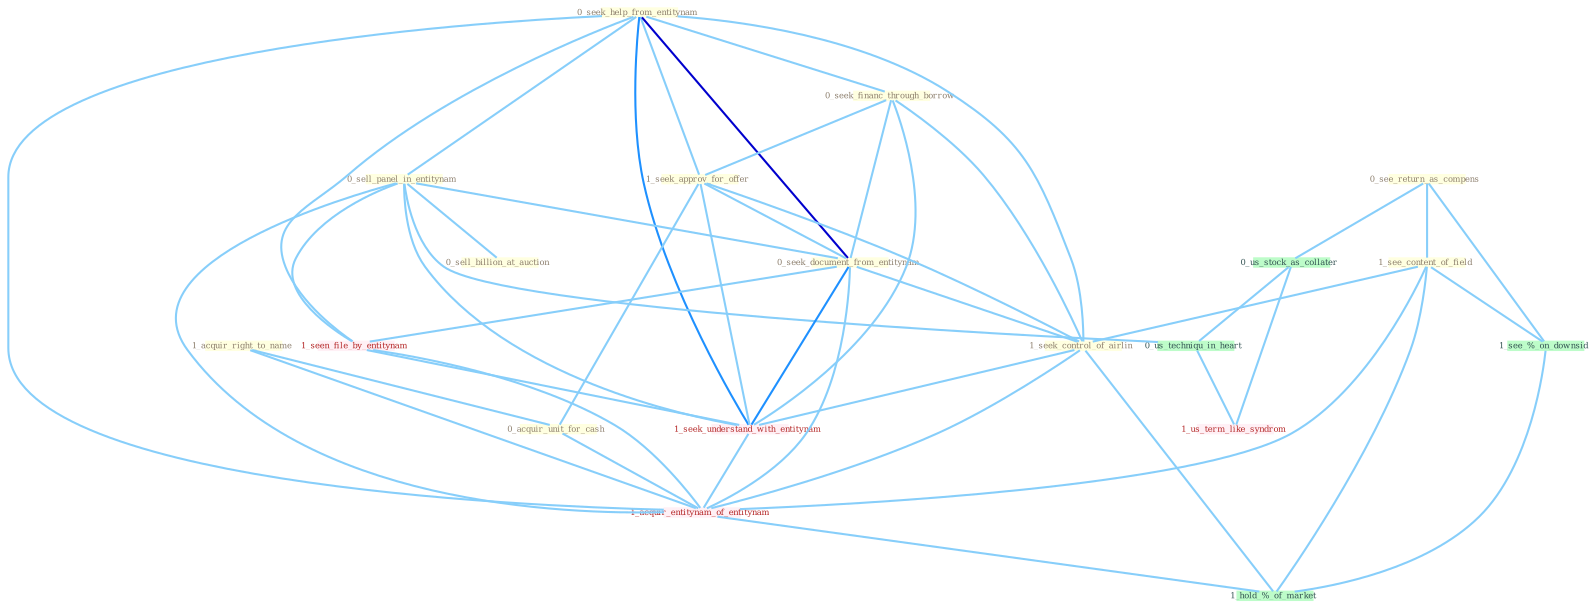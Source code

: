Graph G{ 
    node
    [shape=polygon,style=filled,width=.5,height=.06,color="#BDFCC9",fixedsize=true,fontsize=4,
    fontcolor="#2f4f4f"];
    {node
    [color="#ffffe0", fontcolor="#8b7d6b"] "0_seek_help_from_entitynam " "0_see_return_as_compens " "0_seek_financ_through_borrow " "0_sell_panel_in_entitynam " "1_seek_approv_for_offer " "1_acquir_right_to_name " "0_acquir_unit_for_cash " "1_see_content_of_field " "0_seek_document_from_entitynam " "1_seek_control_of_airlin " "0_sell_billion_at_auction "}
{node [color="#fff0f5", fontcolor="#b22222"] "1_seen_file_by_entitynam " "1_seek_understand_with_entitynam " "1_acquir_entitynam_of_entitynam " "1_us_term_like_syndrom "}
edge [color="#B0E2FF"];

	"0_seek_help_from_entitynam " -- "0_seek_financ_through_borrow " [w="1", color="#87cefa" ];
	"0_seek_help_from_entitynam " -- "0_sell_panel_in_entitynam " [w="1", color="#87cefa" ];
	"0_seek_help_from_entitynam " -- "1_seek_approv_for_offer " [w="1", color="#87cefa" ];
	"0_seek_help_from_entitynam " -- "0_seek_document_from_entitynam " [w="3", color="#0000cd" , len=0.6];
	"0_seek_help_from_entitynam " -- "1_seek_control_of_airlin " [w="1", color="#87cefa" ];
	"0_seek_help_from_entitynam " -- "1_seen_file_by_entitynam " [w="1", color="#87cefa" ];
	"0_seek_help_from_entitynam " -- "1_seek_understand_with_entitynam " [w="2", color="#1e90ff" , len=0.8];
	"0_seek_help_from_entitynam " -- "1_acquir_entitynam_of_entitynam " [w="1", color="#87cefa" ];
	"0_see_return_as_compens " -- "1_see_content_of_field " [w="1", color="#87cefa" ];
	"0_see_return_as_compens " -- "0_us_stock_as_collater " [w="1", color="#87cefa" ];
	"0_see_return_as_compens " -- "1_see_%_on_downsid " [w="1", color="#87cefa" ];
	"0_seek_financ_through_borrow " -- "1_seek_approv_for_offer " [w="1", color="#87cefa" ];
	"0_seek_financ_through_borrow " -- "0_seek_document_from_entitynam " [w="1", color="#87cefa" ];
	"0_seek_financ_through_borrow " -- "1_seek_control_of_airlin " [w="1", color="#87cefa" ];
	"0_seek_financ_through_borrow " -- "1_seek_understand_with_entitynam " [w="1", color="#87cefa" ];
	"0_sell_panel_in_entitynam " -- "0_seek_document_from_entitynam " [w="1", color="#87cefa" ];
	"0_sell_panel_in_entitynam " -- "0_sell_billion_at_auction " [w="1", color="#87cefa" ];
	"0_sell_panel_in_entitynam " -- "1_seen_file_by_entitynam " [w="1", color="#87cefa" ];
	"0_sell_panel_in_entitynam " -- "1_seek_understand_with_entitynam " [w="1", color="#87cefa" ];
	"0_sell_panel_in_entitynam " -- "1_acquir_entitynam_of_entitynam " [w="1", color="#87cefa" ];
	"0_sell_panel_in_entitynam " -- "0_us_techniqu_in_heart " [w="1", color="#87cefa" ];
	"1_seek_approv_for_offer " -- "0_acquir_unit_for_cash " [w="1", color="#87cefa" ];
	"1_seek_approv_for_offer " -- "0_seek_document_from_entitynam " [w="1", color="#87cefa" ];
	"1_seek_approv_for_offer " -- "1_seek_control_of_airlin " [w="1", color="#87cefa" ];
	"1_seek_approv_for_offer " -- "1_seek_understand_with_entitynam " [w="1", color="#87cefa" ];
	"1_acquir_right_to_name " -- "0_acquir_unit_for_cash " [w="1", color="#87cefa" ];
	"1_acquir_right_to_name " -- "1_acquir_entitynam_of_entitynam " [w="1", color="#87cefa" ];
	"0_acquir_unit_for_cash " -- "1_acquir_entitynam_of_entitynam " [w="1", color="#87cefa" ];
	"1_see_content_of_field " -- "1_seek_control_of_airlin " [w="1", color="#87cefa" ];
	"1_see_content_of_field " -- "1_acquir_entitynam_of_entitynam " [w="1", color="#87cefa" ];
	"1_see_content_of_field " -- "1_see_%_on_downsid " [w="1", color="#87cefa" ];
	"1_see_content_of_field " -- "1_hold_%_of_market " [w="1", color="#87cefa" ];
	"0_seek_document_from_entitynam " -- "1_seek_control_of_airlin " [w="1", color="#87cefa" ];
	"0_seek_document_from_entitynam " -- "1_seen_file_by_entitynam " [w="1", color="#87cefa" ];
	"0_seek_document_from_entitynam " -- "1_seek_understand_with_entitynam " [w="2", color="#1e90ff" , len=0.8];
	"0_seek_document_from_entitynam " -- "1_acquir_entitynam_of_entitynam " [w="1", color="#87cefa" ];
	"1_seek_control_of_airlin " -- "1_seek_understand_with_entitynam " [w="1", color="#87cefa" ];
	"1_seek_control_of_airlin " -- "1_acquir_entitynam_of_entitynam " [w="1", color="#87cefa" ];
	"1_seek_control_of_airlin " -- "1_hold_%_of_market " [w="1", color="#87cefa" ];
	"1_seen_file_by_entitynam " -- "1_seek_understand_with_entitynam " [w="1", color="#87cefa" ];
	"1_seen_file_by_entitynam " -- "1_acquir_entitynam_of_entitynam " [w="1", color="#87cefa" ];
	"0_us_stock_as_collater " -- "0_us_techniqu_in_heart " [w="1", color="#87cefa" ];
	"0_us_stock_as_collater " -- "1_us_term_like_syndrom " [w="1", color="#87cefa" ];
	"1_seek_understand_with_entitynam " -- "1_acquir_entitynam_of_entitynam " [w="1", color="#87cefa" ];
	"1_acquir_entitynam_of_entitynam " -- "1_hold_%_of_market " [w="1", color="#87cefa" ];
	"0_us_techniqu_in_heart " -- "1_us_term_like_syndrom " [w="1", color="#87cefa" ];
	"1_see_%_on_downsid " -- "1_hold_%_of_market " [w="1", color="#87cefa" ];
}